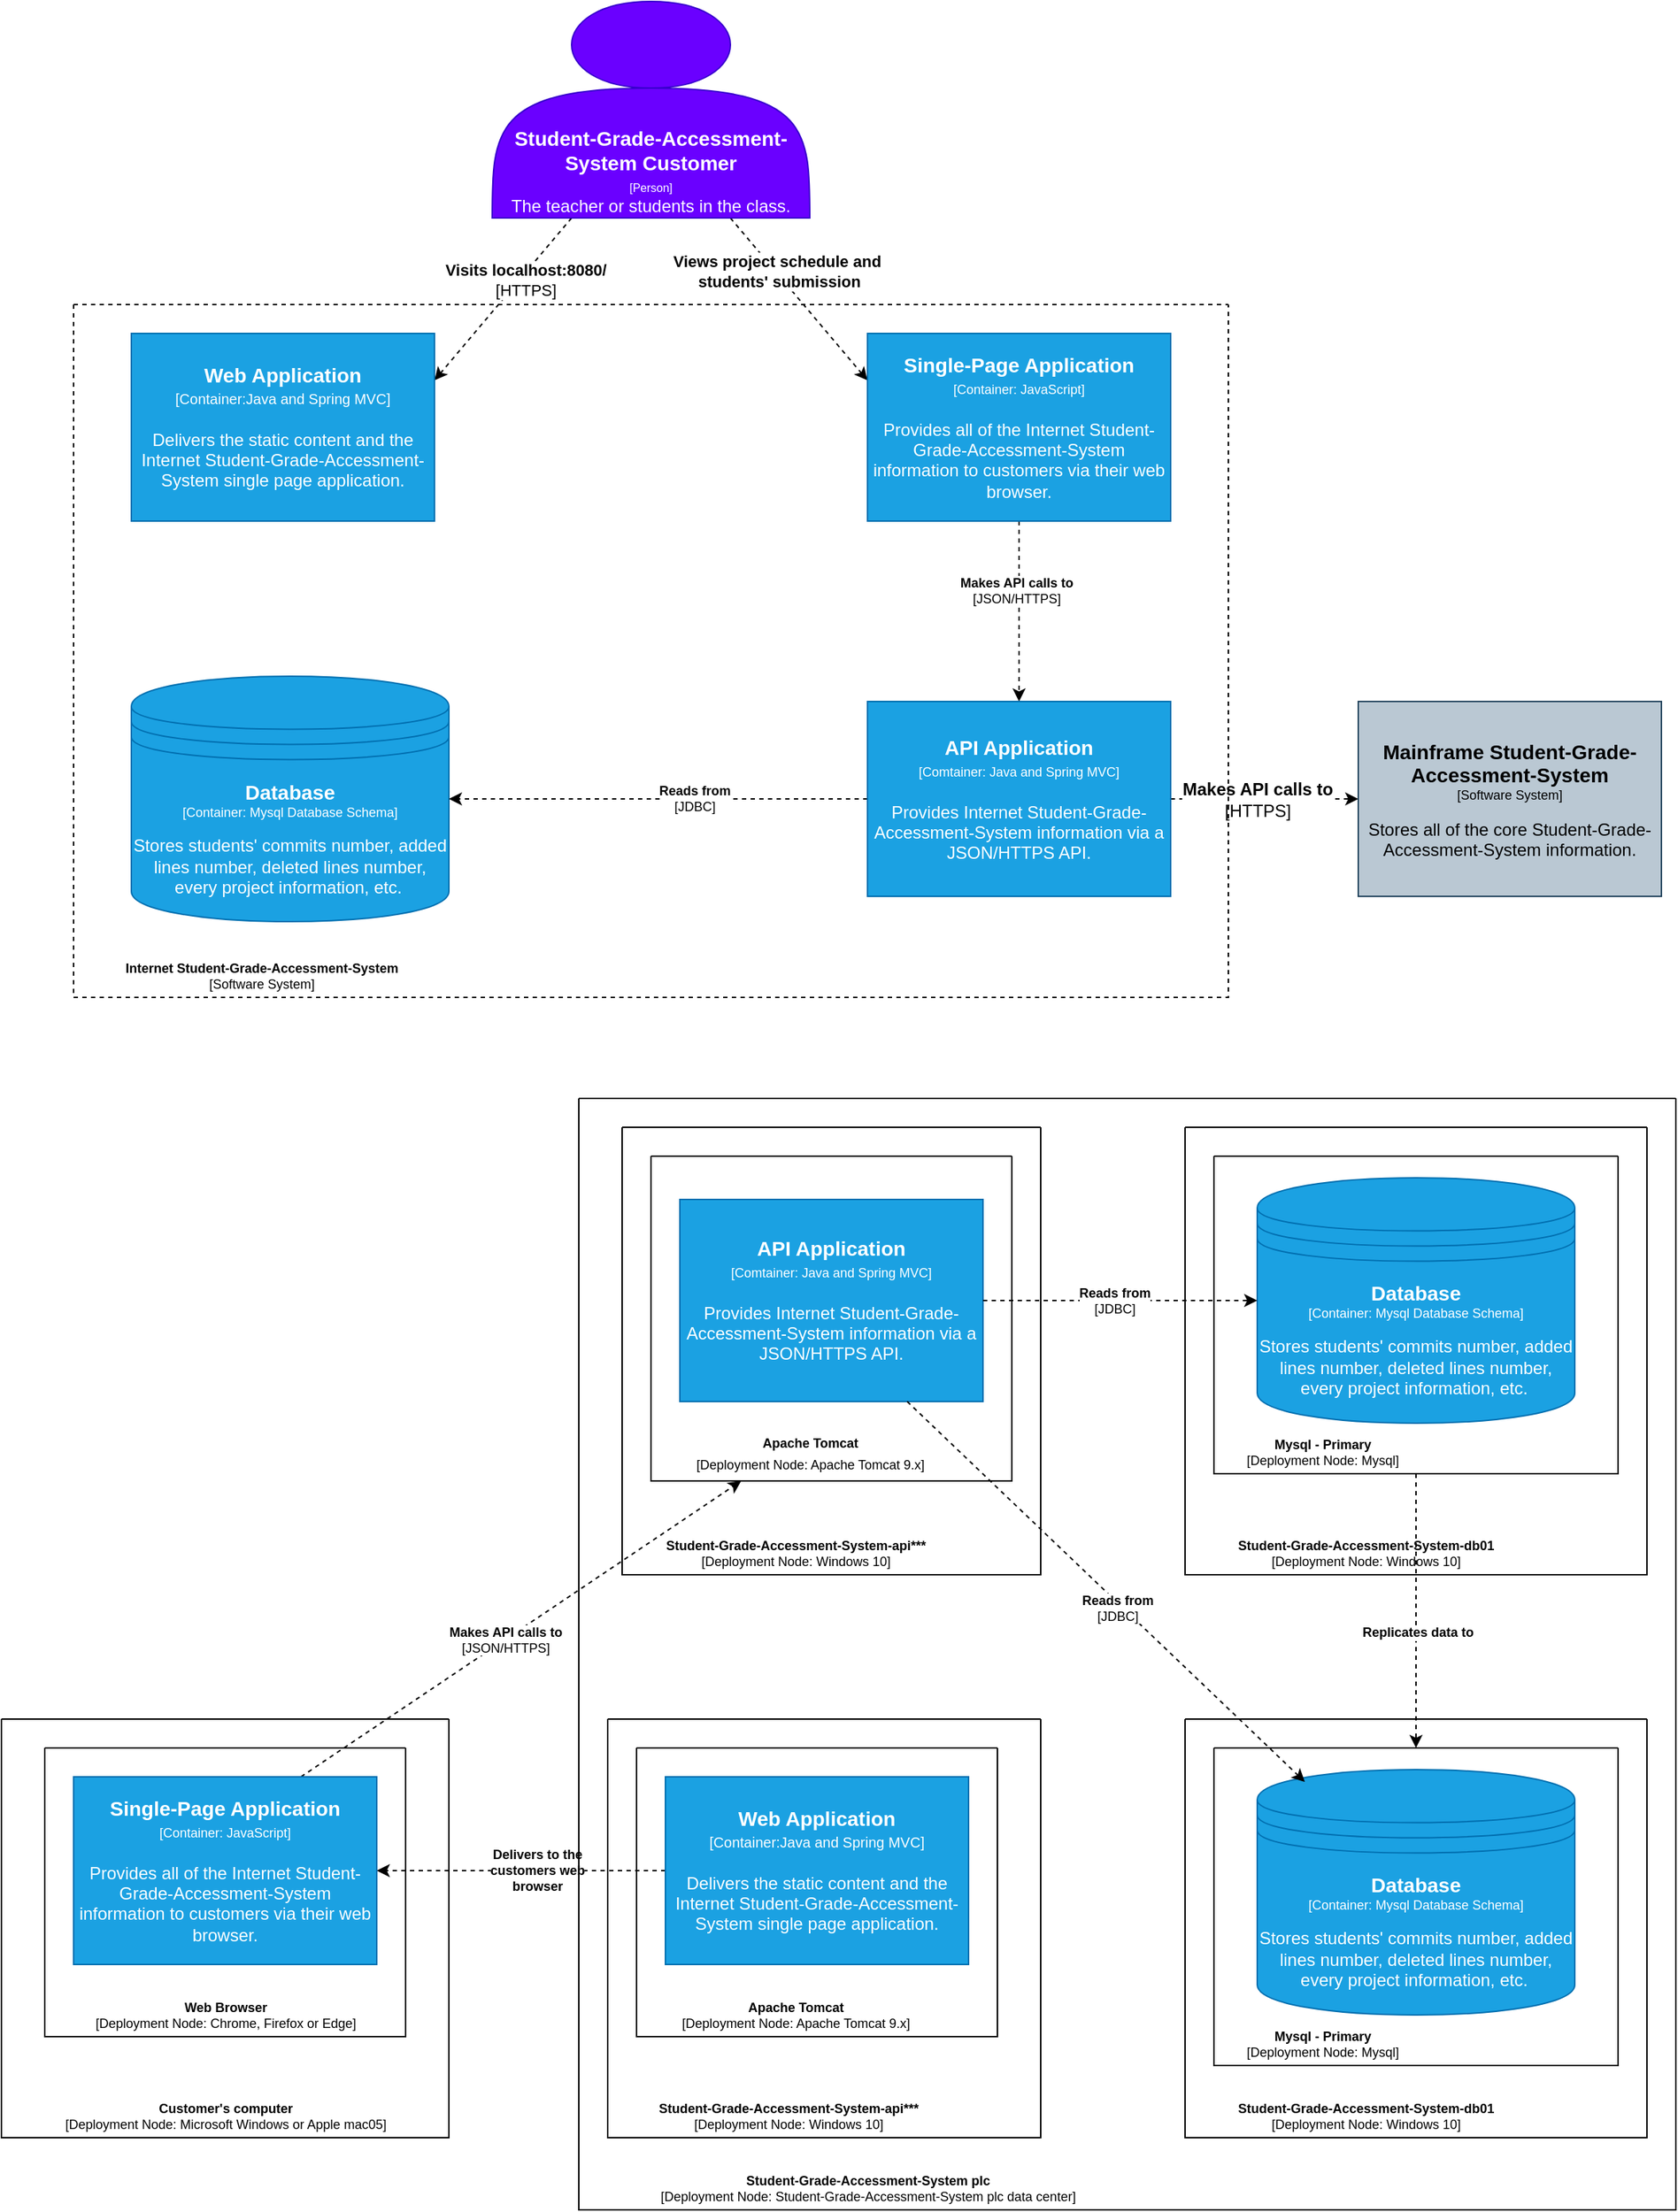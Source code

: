 <mxfile version="15.7.3" type="github">
  <diagram id="Cuy8SSrBaXIe2WgJ0xsk" name="Page-1">
    <mxGraphModel dx="1333" dy="499" grid="1" gridSize="10" guides="1" tooltips="1" connect="1" arrows="1" fold="1" page="1" pageScale="1" pageWidth="1200" pageHeight="1920" math="0" shadow="0">
      <root>
        <mxCell id="0" />
        <mxCell id="1" parent="0" />
        <mxCell id="nMDgOZrZQoWDls4aoF4L-12" style="edgeStyle=none;rounded=0;orthogonalLoop=1;jettySize=auto;html=1;exitX=0.25;exitY=1;exitDx=0;exitDy=0;entryX=1;entryY=0.25;entryDx=0;entryDy=0;fontSize=9;dashed=1;" edge="1" parent="1" source="nMDgOZrZQoWDls4aoF4L-1" target="nMDgOZrZQoWDls4aoF4L-6">
          <mxGeometry relative="1" as="geometry" />
        </mxCell>
        <mxCell id="nMDgOZrZQoWDls4aoF4L-15" value="&lt;b&gt;Visits localhost:8080/&lt;/b&gt;&lt;br&gt;[HTTPS]" style="edgeLabel;html=1;align=center;verticalAlign=middle;resizable=0;points=[];" vertex="1" connectable="0" parent="nMDgOZrZQoWDls4aoF4L-12">
          <mxGeometry x="-0.264" y="3" relative="1" as="geometry">
            <mxPoint as="offset" />
          </mxGeometry>
        </mxCell>
        <mxCell id="nMDgOZrZQoWDls4aoF4L-13" style="edgeStyle=none;rounded=0;orthogonalLoop=1;jettySize=auto;html=1;exitX=0.75;exitY=1;exitDx=0;exitDy=0;entryX=0;entryY=0.25;entryDx=0;entryDy=0;fontSize=9;dashed=1;" edge="1" parent="1" source="nMDgOZrZQoWDls4aoF4L-1" target="nMDgOZrZQoWDls4aoF4L-7">
          <mxGeometry relative="1" as="geometry" />
        </mxCell>
        <mxCell id="nMDgOZrZQoWDls4aoF4L-16" value="&lt;b&gt;Views project schedule and&lt;br&gt;&amp;nbsp;students&#39; submission&lt;/b&gt;" style="edgeLabel;html=1;align=center;verticalAlign=middle;resizable=0;points=[];" vertex="1" connectable="0" parent="nMDgOZrZQoWDls4aoF4L-13">
          <mxGeometry x="-0.339" relative="1" as="geometry">
            <mxPoint as="offset" />
          </mxGeometry>
        </mxCell>
        <mxCell id="nMDgOZrZQoWDls4aoF4L-1" value="&lt;br&gt;&lt;br&gt;&lt;br&gt;&lt;br&gt;&lt;br&gt;&lt;br&gt;&lt;b&gt;&lt;font style=&quot;font-size: 14px&quot;&gt;Student-Grade-Accessment-System Customer&lt;/font&gt;&lt;/b&gt;&lt;br&gt;&lt;font style=&quot;font-size: 8px&quot;&gt;[Person]&lt;/font&gt;&lt;br&gt;The teacher or students in the class." style="shape=actor;whiteSpace=wrap;html=1;fillColor=#6a00ff;strokeColor=#3700CC;fontColor=#ffffff;" vertex="1" parent="1">
          <mxGeometry x="350" y="50" width="220" height="150" as="geometry" />
        </mxCell>
        <mxCell id="nMDgOZrZQoWDls4aoF4L-6" value="&lt;b&gt;&lt;font style=&quot;font-size: 14px&quot;&gt;Web Application&lt;/font&gt;&lt;/b&gt;&lt;br&gt;&lt;font&gt;&lt;font size=&quot;1&quot;&gt;[Container:Java and Spring MVC]&lt;br&gt;&lt;/font&gt;&lt;br&gt;&lt;font style=&quot;font-size: 12px&quot;&gt;Delivers the static content and the Internet Student-Grade-Accessment-System single page application.&lt;/font&gt;&lt;br&gt;&lt;/font&gt;" style="rounded=0;whiteSpace=wrap;html=1;fillColor=#1ba1e2;fontColor=#ffffff;strokeColor=#006EAF;" vertex="1" parent="1">
          <mxGeometry x="100" y="280" width="210" height="130" as="geometry" />
        </mxCell>
        <mxCell id="nMDgOZrZQoWDls4aoF4L-18" style="edgeStyle=orthogonalEdgeStyle;curved=0;rounded=1;sketch=0;orthogonalLoop=1;jettySize=auto;html=1;exitX=0.5;exitY=1;exitDx=0;exitDy=0;entryX=0.5;entryY=0;entryDx=0;entryDy=0;dashed=1;fontSize=9;" edge="1" parent="1" source="nMDgOZrZQoWDls4aoF4L-7" target="nMDgOZrZQoWDls4aoF4L-17">
          <mxGeometry relative="1" as="geometry" />
        </mxCell>
        <mxCell id="nMDgOZrZQoWDls4aoF4L-19" value="&lt;b&gt;Makes API calls to&lt;/b&gt;&lt;br&gt;[JSON/HTTPS]" style="edgeLabel;html=1;align=center;verticalAlign=middle;resizable=0;points=[];fontSize=9;" vertex="1" connectable="0" parent="nMDgOZrZQoWDls4aoF4L-18">
          <mxGeometry x="-0.238" y="-2" relative="1" as="geometry">
            <mxPoint as="offset" />
          </mxGeometry>
        </mxCell>
        <mxCell id="nMDgOZrZQoWDls4aoF4L-7" value="&lt;b&gt;&lt;font style=&quot;font-size: 14px&quot;&gt;Single-Page Application&lt;/font&gt;&lt;/b&gt;&lt;br&gt;&lt;font style=&quot;font-size: 9px&quot;&gt;[Container: JavaScript]&lt;/font&gt;&lt;br&gt;&lt;br&gt;Provides all of the Internet Student-Grade-Accessment-System information to customers via their web browser." style="rounded=0;whiteSpace=wrap;html=1;fontSize=12;fillColor=#1ba1e2;fontColor=#ffffff;strokeColor=#006EAF;" vertex="1" parent="1">
          <mxGeometry x="610" y="280" width="210" height="130" as="geometry" />
        </mxCell>
        <mxCell id="nMDgOZrZQoWDls4aoF4L-14" value="&lt;b&gt;&lt;font style=&quot;font-size: 14px&quot;&gt;Database&lt;/font&gt;&lt;/b&gt;&lt;br&gt;&lt;font style=&quot;font-size: 9px&quot;&gt;[Container: Mysql Database Schema]&lt;/font&gt;&lt;br&gt;&lt;br&gt;&lt;font style=&quot;font-size: 12px&quot;&gt;Stores students&#39; commits number, added lines number, deleted lines number, every project information, etc.&lt;/font&gt;&amp;nbsp;" style="shape=datastore;whiteSpace=wrap;html=1;fontSize=9;fillColor=#1ba1e2;fontColor=#ffffff;strokeColor=#006EAF;" vertex="1" parent="1">
          <mxGeometry x="100" y="517.5" width="220" height="170" as="geometry" />
        </mxCell>
        <mxCell id="nMDgOZrZQoWDls4aoF4L-22" style="edgeStyle=orthogonalEdgeStyle;curved=0;rounded=1;sketch=0;orthogonalLoop=1;jettySize=auto;html=1;exitX=0;exitY=0.5;exitDx=0;exitDy=0;entryX=1;entryY=0.5;entryDx=0;entryDy=0;dashed=1;fontSize=9;" edge="1" parent="1" source="nMDgOZrZQoWDls4aoF4L-17" target="nMDgOZrZQoWDls4aoF4L-14">
          <mxGeometry relative="1" as="geometry" />
        </mxCell>
        <mxCell id="nMDgOZrZQoWDls4aoF4L-23" value="&lt;b&gt;Reads from&lt;/b&gt;&lt;br&gt;[JDBC]" style="edgeLabel;html=1;align=center;verticalAlign=middle;resizable=0;points=[];fontSize=9;" vertex="1" connectable="0" parent="nMDgOZrZQoWDls4aoF4L-22">
          <mxGeometry x="-0.171" y="-1" relative="1" as="geometry">
            <mxPoint as="offset" />
          </mxGeometry>
        </mxCell>
        <mxCell id="nMDgOZrZQoWDls4aoF4L-27" style="edgeStyle=orthogonalEdgeStyle;curved=0;rounded=1;sketch=0;orthogonalLoop=1;jettySize=auto;html=1;exitX=1;exitY=0.5;exitDx=0;exitDy=0;entryX=0;entryY=0.5;entryDx=0;entryDy=0;dashed=1;fontSize=12;" edge="1" parent="1" source="nMDgOZrZQoWDls4aoF4L-17" target="nMDgOZrZQoWDls4aoF4L-26">
          <mxGeometry relative="1" as="geometry" />
        </mxCell>
        <mxCell id="nMDgOZrZQoWDls4aoF4L-28" value="&lt;b&gt;Makes API calls to&lt;/b&gt;&lt;br&gt;[HTTPS]" style="edgeLabel;html=1;align=center;verticalAlign=middle;resizable=0;points=[];fontSize=12;" vertex="1" connectable="0" parent="nMDgOZrZQoWDls4aoF4L-27">
          <mxGeometry x="0.32" relative="1" as="geometry">
            <mxPoint x="-26" as="offset" />
          </mxGeometry>
        </mxCell>
        <mxCell id="nMDgOZrZQoWDls4aoF4L-17" value="&lt;font style=&quot;font-size: 14px&quot;&gt;&lt;b&gt;API Application&lt;/b&gt;&lt;/font&gt;&lt;br&gt;&lt;font style=&quot;font-size: 9px&quot;&gt;[Comtainer: Java and Spring MVC]&lt;br&gt;&lt;/font&gt;&lt;br&gt;Provides Internet Student-Grade-Accessment-System information via a JSON/HTTPS API." style="rounded=0;whiteSpace=wrap;html=1;sketch=0;fillColor=#1ba1e2;fontColor=#ffffff;strokeColor=#006EAF;" vertex="1" parent="1">
          <mxGeometry x="610" y="535" width="210" height="135" as="geometry" />
        </mxCell>
        <mxCell id="nMDgOZrZQoWDls4aoF4L-24" value="" style="swimlane;startSize=0;rounded=0;sketch=0;fontSize=9;dashed=1;" vertex="1" parent="1">
          <mxGeometry x="60" y="260" width="800" height="480" as="geometry" />
        </mxCell>
        <mxCell id="nMDgOZrZQoWDls4aoF4L-25" value="&lt;b&gt;Internet Student-Grade-Accessment-System&lt;/b&gt;&lt;br&gt;[Software System]" style="text;html=1;align=center;verticalAlign=middle;resizable=0;points=[];autosize=1;strokeColor=none;fillColor=none;fontSize=9;" vertex="1" parent="nMDgOZrZQoWDls4aoF4L-24">
          <mxGeometry x="20" y="450" width="220" height="30" as="geometry" />
        </mxCell>
        <mxCell id="nMDgOZrZQoWDls4aoF4L-26" value="&lt;font style=&quot;font-size: 14px&quot;&gt;&lt;b&gt;Mainframe Student-Grade-Accessment-System&lt;/b&gt;&lt;/font&gt;&lt;br&gt;[Software System]&lt;br&gt;&lt;br&gt;&lt;font style=&quot;font-size: 12px&quot;&gt;Stores all of the core Student-Grade-Accessment-System information.&lt;/font&gt;" style="rounded=0;whiteSpace=wrap;html=1;sketch=0;fontSize=9;fillColor=#bac8d3;strokeColor=#23445d;" vertex="1" parent="1">
          <mxGeometry x="950" y="535" width="210" height="135" as="geometry" />
        </mxCell>
        <mxCell id="nMDgOZrZQoWDls4aoF4L-30" value="" style="swimlane;startSize=0;rounded=0;sketch=0;fontSize=12;" vertex="1" parent="1">
          <mxGeometry x="460" y="850" width="250" height="225" as="geometry" />
        </mxCell>
        <mxCell id="nMDgOZrZQoWDls4aoF4L-31" value="&lt;font style=&quot;font-size: 9px&quot;&gt;&lt;b&gt;Apache Tomcat&lt;/b&gt;&lt;br&gt;[Deployment Node: Apache Tomcat 9.x]&lt;/font&gt;" style="text;html=1;align=center;verticalAlign=middle;resizable=0;points=[];autosize=1;strokeColor=none;fillColor=none;fontSize=12;" vertex="1" parent="nMDgOZrZQoWDls4aoF4L-30">
          <mxGeometry x="20" y="185" width="180" height="40" as="geometry" />
        </mxCell>
        <mxCell id="nMDgOZrZQoWDls4aoF4L-32" value="" style="swimlane;startSize=0;rounded=0;sketch=0;fontSize=9;" vertex="1" parent="1">
          <mxGeometry x="440" y="830" width="290" height="310" as="geometry" />
        </mxCell>
        <mxCell id="nMDgOZrZQoWDls4aoF4L-33" value="&lt;b&gt;Student-Grade-Accessment-System-api***&lt;/b&gt;&lt;br&gt;[Deployment Node: Windows 10]" style="text;html=1;align=center;verticalAlign=middle;resizable=0;points=[];autosize=1;strokeColor=none;fillColor=none;fontSize=9;" vertex="1" parent="nMDgOZrZQoWDls4aoF4L-32">
          <mxGeometry x="15" y="280" width="210" height="30" as="geometry" />
        </mxCell>
        <mxCell id="nMDgOZrZQoWDls4aoF4L-29" value="&lt;font style=&quot;font-size: 14px&quot;&gt;&lt;b&gt;API Application&lt;/b&gt;&lt;/font&gt;&lt;br&gt;&lt;font style=&quot;font-size: 9px&quot;&gt;[Comtainer: Java and Spring MVC]&lt;br&gt;&lt;/font&gt;&lt;br&gt;&lt;span&gt;Provides Internet Student-Grade-Accessment-System information via a JSON/HTTPS API.&lt;/span&gt;" style="rounded=0;whiteSpace=wrap;html=1;sketch=0;fontSize=12;fillColor=#1ba1e2;fontColor=#ffffff;strokeColor=#006EAF;" vertex="1" parent="nMDgOZrZQoWDls4aoF4L-32">
          <mxGeometry x="40" y="50" width="210" height="140" as="geometry" />
        </mxCell>
        <mxCell id="nMDgOZrZQoWDls4aoF4L-35" value="&lt;b&gt;&lt;font style=&quot;font-size: 14px&quot;&gt;Database&lt;/font&gt;&lt;/b&gt;&lt;br&gt;&lt;font style=&quot;font-size: 9px&quot;&gt;[Container: Mysql Database Schema]&lt;/font&gt;&lt;br&gt;&lt;br&gt;&lt;font style=&quot;font-size: 12px&quot;&gt;Stores students&#39; commits number, added lines number, deleted lines number, every project information, etc.&lt;/font&gt;&amp;nbsp;" style="shape=datastore;whiteSpace=wrap;html=1;fontSize=9;fillColor=#1ba1e2;fontColor=#ffffff;strokeColor=#006EAF;" vertex="1" parent="1">
          <mxGeometry x="880" y="865" width="220" height="170" as="geometry" />
        </mxCell>
        <mxCell id="nMDgOZrZQoWDls4aoF4L-62" style="edgeStyle=none;rounded=1;sketch=0;orthogonalLoop=1;jettySize=auto;html=1;exitX=0.5;exitY=1;exitDx=0;exitDy=0;entryX=0.5;entryY=0;entryDx=0;entryDy=0;dashed=1;fontSize=9;" edge="1" parent="1" source="nMDgOZrZQoWDls4aoF4L-36" target="nMDgOZrZQoWDls4aoF4L-52">
          <mxGeometry relative="1" as="geometry" />
        </mxCell>
        <mxCell id="nMDgOZrZQoWDls4aoF4L-63" value="&lt;b&gt;Replicates data to&lt;/b&gt;" style="edgeLabel;html=1;align=center;verticalAlign=middle;resizable=0;points=[];fontSize=9;" vertex="1" connectable="0" parent="nMDgOZrZQoWDls4aoF4L-62">
          <mxGeometry x="0.154" y="1" relative="1" as="geometry">
            <mxPoint as="offset" />
          </mxGeometry>
        </mxCell>
        <mxCell id="nMDgOZrZQoWDls4aoF4L-36" value="" style="swimlane;startSize=0;rounded=0;sketch=0;fontSize=9;" vertex="1" parent="1">
          <mxGeometry x="850" y="850" width="280" height="220" as="geometry" />
        </mxCell>
        <mxCell id="nMDgOZrZQoWDls4aoF4L-37" value="&lt;b&gt;Mysql - Primary&lt;/b&gt;&lt;br&gt;[Deployment Node: Mysql]" style="text;html=1;align=center;verticalAlign=middle;resizable=0;points=[];autosize=1;strokeColor=none;fillColor=none;fontSize=9;" vertex="1" parent="nMDgOZrZQoWDls4aoF4L-36">
          <mxGeometry x="10" y="190" width="130" height="30" as="geometry" />
        </mxCell>
        <mxCell id="nMDgOZrZQoWDls4aoF4L-38" value="" style="swimlane;startSize=0;rounded=0;sketch=0;fontSize=9;" vertex="1" parent="1">
          <mxGeometry x="830" y="830" width="320" height="310" as="geometry" />
        </mxCell>
        <mxCell id="nMDgOZrZQoWDls4aoF4L-39" value="&lt;b&gt;Student-Grade-Accessment-System-db01&lt;/b&gt;&lt;br&gt;[Deployment Node: Windows 10]" style="text;html=1;align=center;verticalAlign=middle;resizable=0;points=[];autosize=1;strokeColor=none;fillColor=none;fontSize=9;" vertex="1" parent="nMDgOZrZQoWDls4aoF4L-38">
          <mxGeometry x="20" y="280" width="210" height="30" as="geometry" />
        </mxCell>
        <mxCell id="nMDgOZrZQoWDls4aoF4L-64" style="edgeStyle=none;rounded=1;sketch=0;orthogonalLoop=1;jettySize=auto;html=1;exitX=0;exitY=0.5;exitDx=0;exitDy=0;entryX=1;entryY=0.5;entryDx=0;entryDy=0;dashed=1;fontSize=9;" edge="1" parent="1" source="nMDgOZrZQoWDls4aoF4L-40" target="nMDgOZrZQoWDls4aoF4L-41">
          <mxGeometry relative="1" as="geometry" />
        </mxCell>
        <mxCell id="nMDgOZrZQoWDls4aoF4L-65" value="&lt;b&gt;Delivers to the &lt;br&gt;customers web &lt;br&gt;browser&lt;/b&gt;" style="edgeLabel;html=1;align=center;verticalAlign=middle;resizable=0;points=[];fontSize=9;" vertex="1" connectable="0" parent="nMDgOZrZQoWDls4aoF4L-64">
          <mxGeometry x="-0.114" y="1" relative="1" as="geometry">
            <mxPoint x="-1" y="-1" as="offset" />
          </mxGeometry>
        </mxCell>
        <mxCell id="nMDgOZrZQoWDls4aoF4L-40" value="&lt;b&gt;&lt;font style=&quot;font-size: 14px&quot;&gt;Web Application&lt;/font&gt;&lt;/b&gt;&lt;br&gt;&lt;font&gt;&lt;font size=&quot;1&quot;&gt;[Container:Java and Spring MVC]&lt;br&gt;&lt;/font&gt;&lt;br&gt;&lt;font style=&quot;font-size: 12px&quot;&gt;Delivers the static content and the Internet Student-Grade-Accessment-System single page application.&lt;/font&gt;&lt;br&gt;&lt;/font&gt;" style="rounded=0;whiteSpace=wrap;html=1;fillColor=#1ba1e2;fontColor=#ffffff;strokeColor=#006EAF;" vertex="1" parent="1">
          <mxGeometry x="470" y="1280" width="210" height="130" as="geometry" />
        </mxCell>
        <mxCell id="nMDgOZrZQoWDls4aoF4L-56" style="rounded=1;sketch=0;orthogonalLoop=1;jettySize=auto;html=1;exitX=0.75;exitY=0;exitDx=0;exitDy=0;entryX=0.25;entryY=1;entryDx=0;entryDy=0;dashed=1;fontSize=9;" edge="1" parent="1" source="nMDgOZrZQoWDls4aoF4L-41" target="nMDgOZrZQoWDls4aoF4L-30">
          <mxGeometry relative="1" as="geometry" />
        </mxCell>
        <mxCell id="nMDgOZrZQoWDls4aoF4L-57" value="&lt;b&gt;Makes API calls to&lt;/b&gt;&lt;br&gt;[JSON/HTTPS]" style="edgeLabel;html=1;align=center;verticalAlign=middle;resizable=0;points=[];fontSize=9;" vertex="1" connectable="0" parent="nMDgOZrZQoWDls4aoF4L-56">
          <mxGeometry x="-0.076" relative="1" as="geometry">
            <mxPoint as="offset" />
          </mxGeometry>
        </mxCell>
        <mxCell id="nMDgOZrZQoWDls4aoF4L-41" value="&lt;b&gt;&lt;font style=&quot;font-size: 14px&quot;&gt;Single-Page Application&lt;/font&gt;&lt;/b&gt;&lt;br&gt;&lt;font style=&quot;font-size: 9px&quot;&gt;[Container: JavaScript]&lt;/font&gt;&lt;br&gt;&lt;br&gt;Provides all of the Internet Student-Grade-Accessment-System information to customers via their web browser." style="rounded=0;whiteSpace=wrap;html=1;fontSize=12;fillColor=#1ba1e2;fontColor=#ffffff;strokeColor=#006EAF;" vertex="1" parent="1">
          <mxGeometry x="60" y="1280" width="210" height="130" as="geometry" />
        </mxCell>
        <mxCell id="nMDgOZrZQoWDls4aoF4L-42" value="" style="swimlane;startSize=0;rounded=0;sketch=0;fontSize=9;" vertex="1" parent="1">
          <mxGeometry x="40" y="1260" width="250" height="200" as="geometry" />
        </mxCell>
        <mxCell id="nMDgOZrZQoWDls4aoF4L-43" value="&lt;b&gt;Web Browser&lt;/b&gt;&lt;br&gt;[Deployment Node: Chrome, Firefox or Edge]" style="text;html=1;align=center;verticalAlign=middle;resizable=0;points=[];autosize=1;strokeColor=none;fillColor=none;fontSize=9;" vertex="1" parent="nMDgOZrZQoWDls4aoF4L-42">
          <mxGeometry x="20" y="170" width="210" height="30" as="geometry" />
        </mxCell>
        <mxCell id="nMDgOZrZQoWDls4aoF4L-44" value="" style="swimlane;startSize=0;rounded=0;sketch=0;fontSize=9;" vertex="1" parent="1">
          <mxGeometry x="10" y="1240" width="310" height="290" as="geometry" />
        </mxCell>
        <mxCell id="nMDgOZrZQoWDls4aoF4L-45" value="&lt;b&gt;Customer&#39;s computer&lt;/b&gt;&lt;br&gt;[Deployment Node: Microsoft Windows or Apple mac05]" style="text;html=1;align=center;verticalAlign=middle;resizable=0;points=[];autosize=1;strokeColor=none;fillColor=none;fontSize=9;" vertex="1" parent="nMDgOZrZQoWDls4aoF4L-44">
          <mxGeometry x="30" y="260" width="250" height="30" as="geometry" />
        </mxCell>
        <mxCell id="nMDgOZrZQoWDls4aoF4L-46" value="" style="swimlane;startSize=0;rounded=0;sketch=0;fontSize=9;" vertex="1" parent="1">
          <mxGeometry x="450" y="1260" width="250" height="200" as="geometry" />
        </mxCell>
        <mxCell id="nMDgOZrZQoWDls4aoF4L-47" value="&lt;b&gt;Apache Tomcat&lt;/b&gt;&lt;br&gt;[Deployment Node: Apache Tomcat 9.x]" style="text;html=1;align=center;verticalAlign=middle;resizable=0;points=[];autosize=1;strokeColor=none;fillColor=none;fontSize=9;" vertex="1" parent="nMDgOZrZQoWDls4aoF4L-46">
          <mxGeometry x="20" y="170" width="180" height="30" as="geometry" />
        </mxCell>
        <mxCell id="nMDgOZrZQoWDls4aoF4L-48" value="" style="swimlane;startSize=0;rounded=0;sketch=0;fontSize=9;" vertex="1" parent="1">
          <mxGeometry x="430" y="1240" width="300" height="290" as="geometry" />
        </mxCell>
        <mxCell id="nMDgOZrZQoWDls4aoF4L-49" value="&lt;b&gt;Student-Grade-Accessment-System-api***&lt;/b&gt;&lt;br&gt;[Deployment Node: Windows 10]" style="text;html=1;align=center;verticalAlign=middle;resizable=0;points=[];autosize=1;strokeColor=none;fillColor=none;fontSize=9;" vertex="1" parent="nMDgOZrZQoWDls4aoF4L-48">
          <mxGeometry x="20" y="260" width="210" height="30" as="geometry" />
        </mxCell>
        <mxCell id="nMDgOZrZQoWDls4aoF4L-51" value="&lt;b&gt;&lt;font style=&quot;font-size: 14px&quot;&gt;Database&lt;/font&gt;&lt;/b&gt;&lt;br&gt;&lt;font style=&quot;font-size: 9px&quot;&gt;[Container: Mysql Database Schema]&lt;/font&gt;&lt;br&gt;&lt;br&gt;&lt;font style=&quot;font-size: 12px&quot;&gt;Stores students&#39; commits number, added lines number, deleted lines number, every project information, etc.&lt;/font&gt;&amp;nbsp;" style="shape=datastore;whiteSpace=wrap;html=1;fontSize=9;fillColor=#1ba1e2;fontColor=#ffffff;strokeColor=#006EAF;" vertex="1" parent="1">
          <mxGeometry x="880" y="1275" width="220" height="170" as="geometry" />
        </mxCell>
        <mxCell id="nMDgOZrZQoWDls4aoF4L-52" value="" style="swimlane;startSize=0;rounded=0;sketch=0;fontSize=9;" vertex="1" parent="1">
          <mxGeometry x="850" y="1260" width="280" height="220" as="geometry" />
        </mxCell>
        <mxCell id="nMDgOZrZQoWDls4aoF4L-53" value="&lt;b&gt;Mysql - Primary&lt;/b&gt;&lt;br&gt;[Deployment Node: Mysql]" style="text;html=1;align=center;verticalAlign=middle;resizable=0;points=[];autosize=1;strokeColor=none;fillColor=none;fontSize=9;" vertex="1" parent="nMDgOZrZQoWDls4aoF4L-52">
          <mxGeometry x="10" y="190" width="130" height="30" as="geometry" />
        </mxCell>
        <mxCell id="nMDgOZrZQoWDls4aoF4L-54" value="" style="swimlane;startSize=0;rounded=0;sketch=0;fontSize=9;" vertex="1" parent="1">
          <mxGeometry x="830" y="1240" width="320" height="290" as="geometry" />
        </mxCell>
        <mxCell id="nMDgOZrZQoWDls4aoF4L-55" value="&lt;b&gt;Student-Grade-Accessment-System-db01&lt;/b&gt;&lt;br&gt;[Deployment Node: Windows 10]" style="text;html=1;align=center;verticalAlign=middle;resizable=0;points=[];autosize=1;strokeColor=none;fillColor=none;fontSize=9;" vertex="1" parent="nMDgOZrZQoWDls4aoF4L-54">
          <mxGeometry x="20" y="260" width="210" height="30" as="geometry" />
        </mxCell>
        <mxCell id="nMDgOZrZQoWDls4aoF4L-58" style="edgeStyle=none;rounded=1;sketch=0;orthogonalLoop=1;jettySize=auto;html=1;exitX=1;exitY=0.5;exitDx=0;exitDy=0;entryX=0;entryY=0.5;entryDx=0;entryDy=0;dashed=1;fontSize=9;" edge="1" parent="1" source="nMDgOZrZQoWDls4aoF4L-29" target="nMDgOZrZQoWDls4aoF4L-35">
          <mxGeometry relative="1" as="geometry" />
        </mxCell>
        <mxCell id="nMDgOZrZQoWDls4aoF4L-59" value="&lt;b&gt;Reads from&lt;/b&gt;&lt;br&gt;[JDBC]" style="edgeLabel;html=1;align=center;verticalAlign=middle;resizable=0;points=[];fontSize=9;" vertex="1" connectable="0" parent="nMDgOZrZQoWDls4aoF4L-58">
          <mxGeometry x="0.12" y="1" relative="1" as="geometry">
            <mxPoint x="-16" y="1" as="offset" />
          </mxGeometry>
        </mxCell>
        <mxCell id="nMDgOZrZQoWDls4aoF4L-60" style="edgeStyle=none;rounded=1;sketch=0;orthogonalLoop=1;jettySize=auto;html=1;exitX=0.75;exitY=1;exitDx=0;exitDy=0;entryX=0.15;entryY=0.05;entryDx=0;entryDy=0;entryPerimeter=0;dashed=1;fontSize=9;" edge="1" parent="1" source="nMDgOZrZQoWDls4aoF4L-29" target="nMDgOZrZQoWDls4aoF4L-51">
          <mxGeometry relative="1" as="geometry" />
        </mxCell>
        <mxCell id="nMDgOZrZQoWDls4aoF4L-61" value="&lt;b&gt;Reads from&lt;/b&gt;&lt;br&gt;[JDBC]" style="edgeLabel;html=1;align=center;verticalAlign=middle;resizable=0;points=[];fontSize=9;" vertex="1" connectable="0" parent="nMDgOZrZQoWDls4aoF4L-60">
          <mxGeometry x="0.067" y="-3" relative="1" as="geometry">
            <mxPoint as="offset" />
          </mxGeometry>
        </mxCell>
        <mxCell id="nMDgOZrZQoWDls4aoF4L-66" value="" style="swimlane;startSize=0;rounded=0;sketch=0;fontSize=9;" vertex="1" parent="1">
          <mxGeometry x="410" y="810" width="760" height="770" as="geometry" />
        </mxCell>
        <mxCell id="nMDgOZrZQoWDls4aoF4L-67" value="&lt;b&gt;Student-Grade-Accessment-System plc&lt;/b&gt;&lt;br&gt;[Deployment Node: Student-Grade-Accessment-System plc data center]" style="text;html=1;align=center;verticalAlign=middle;resizable=0;points=[];autosize=1;strokeColor=none;fillColor=none;fontSize=9;" vertex="1" parent="nMDgOZrZQoWDls4aoF4L-66">
          <mxGeometry x="40" y="740" width="320" height="30" as="geometry" />
        </mxCell>
      </root>
    </mxGraphModel>
  </diagram>
</mxfile>

